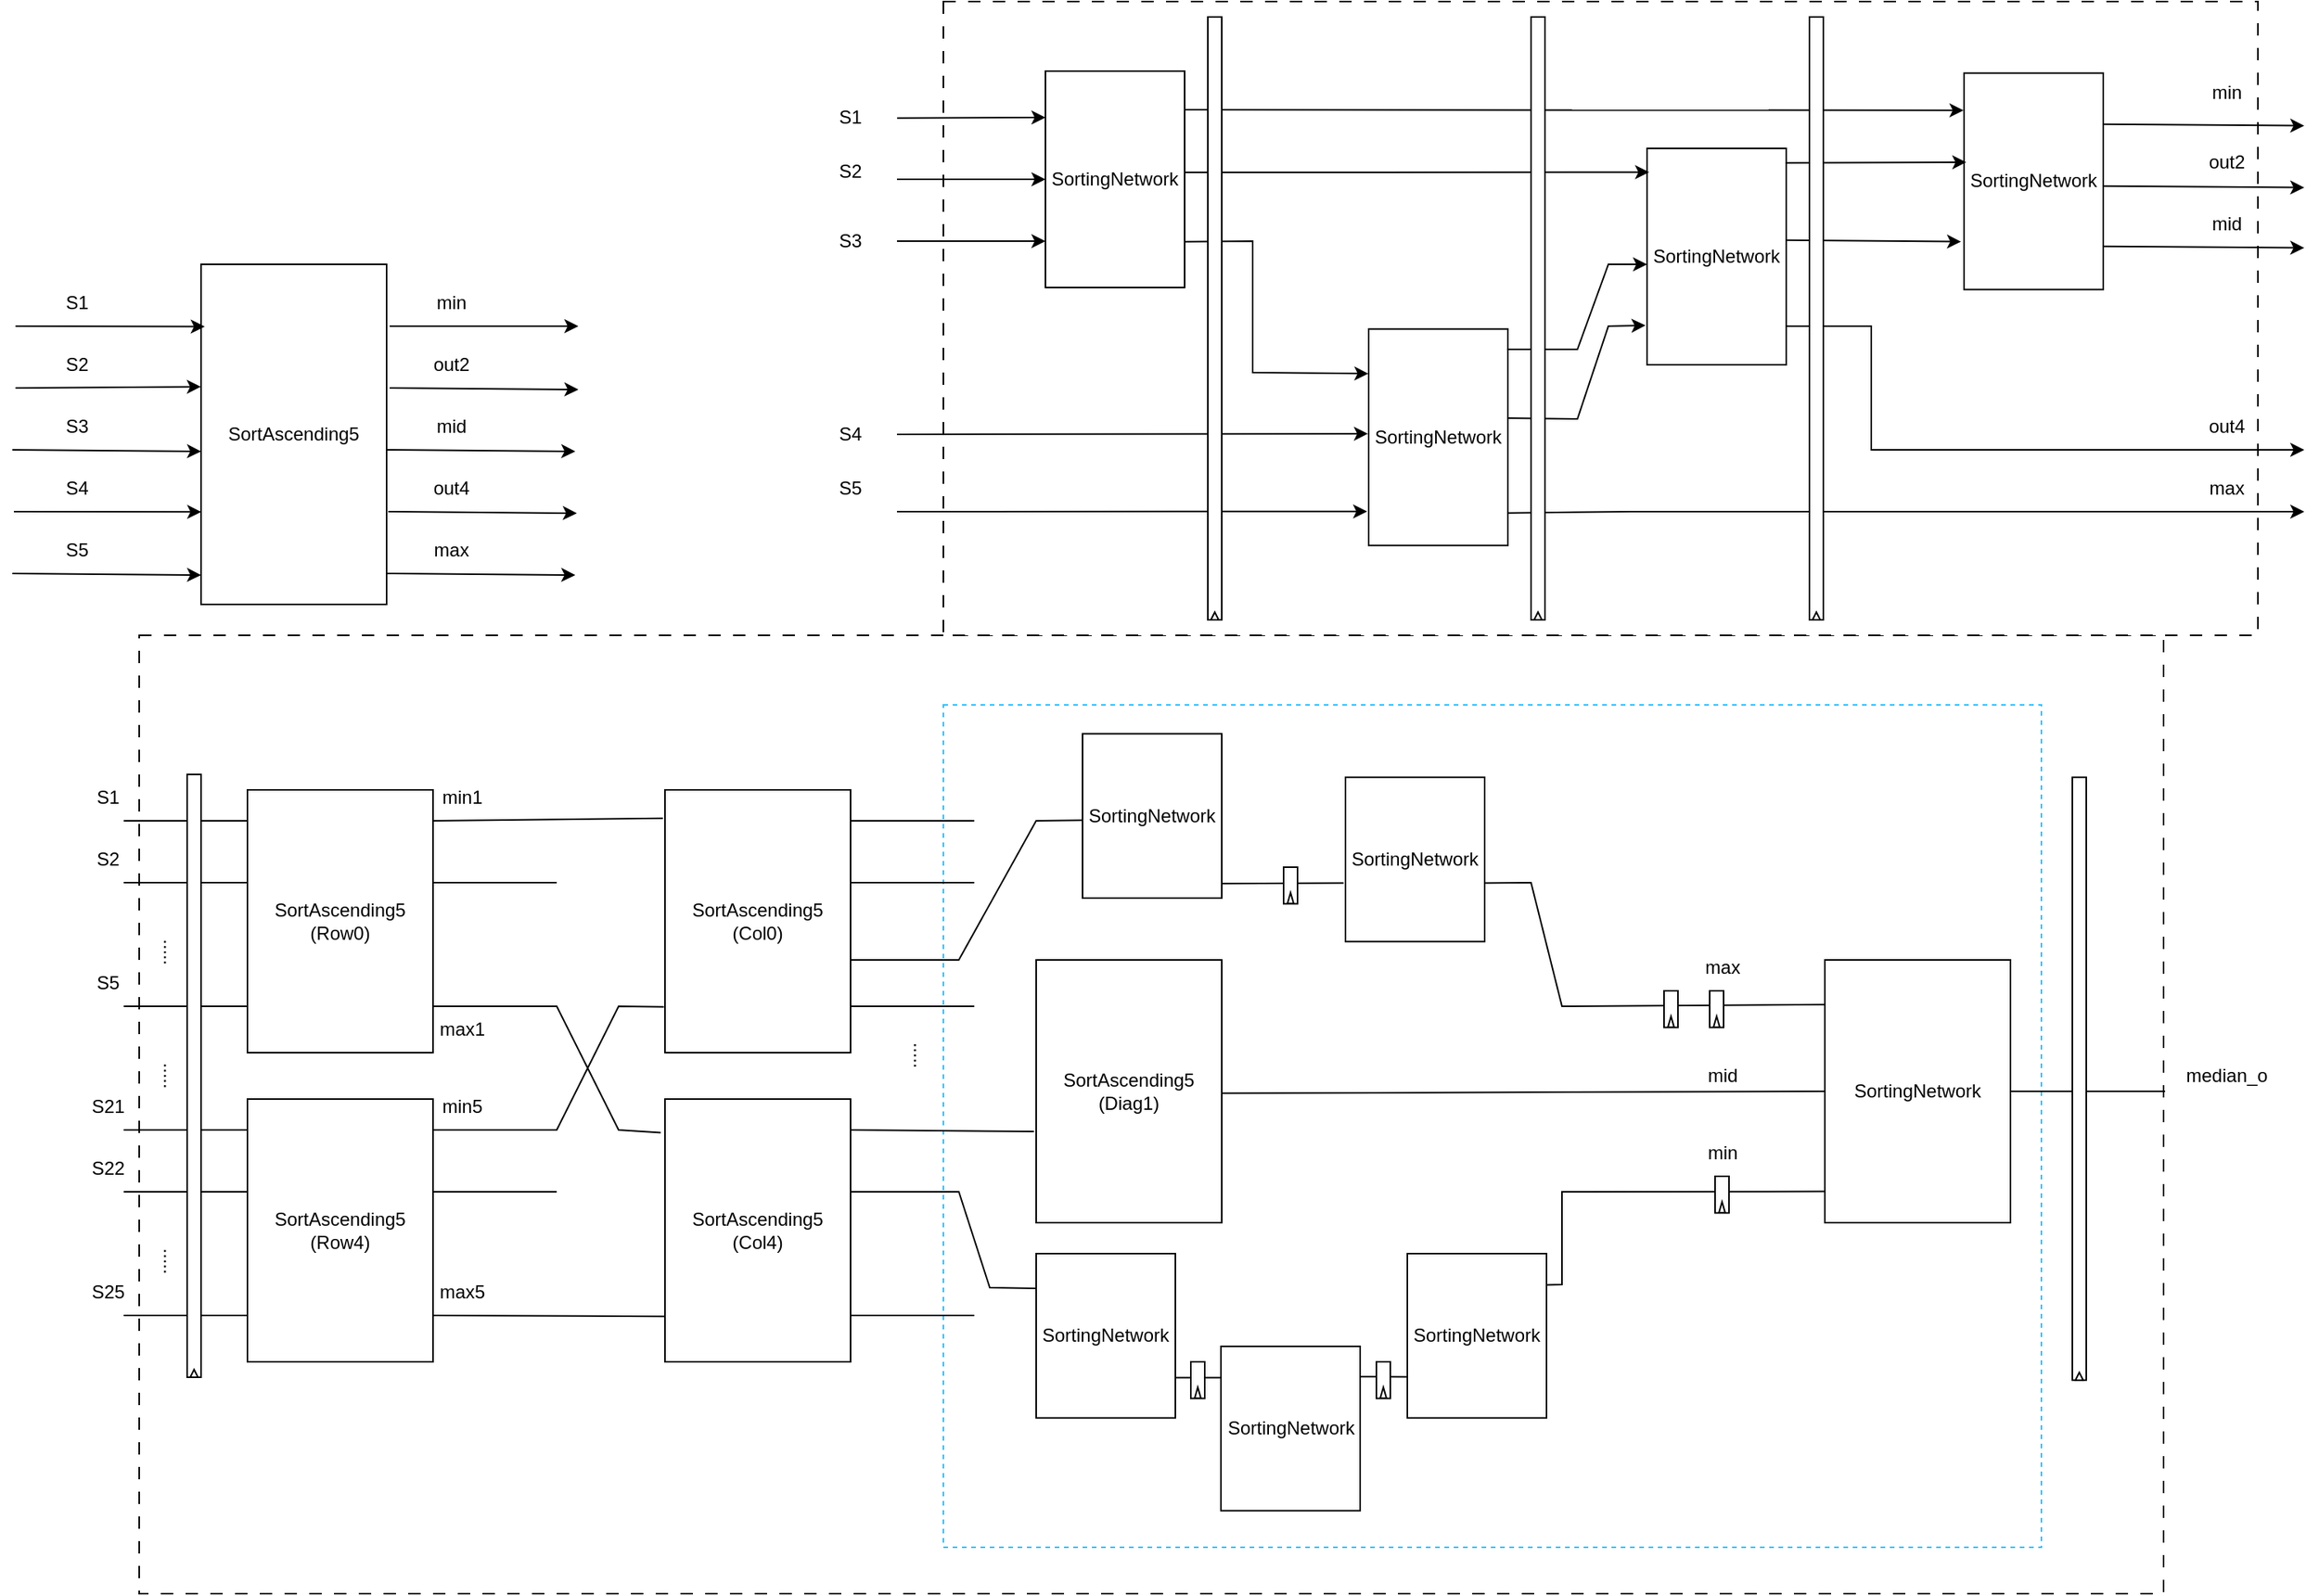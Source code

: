 <mxfile version="25.0.3">
  <diagram name="Page-1" id="HB7E5a8Te02KWCHFkE5X">
    <mxGraphModel dx="2155" dy="2128" grid="1" gridSize="10" guides="1" tooltips="1" connect="1" arrows="1" fold="1" page="1" pageScale="1" pageWidth="850" pageHeight="1100" math="0" shadow="0">
      <root>
        <mxCell id="0" />
        <mxCell id="1" parent="0" />
        <mxCell id="F14II7xJjJFJrzi5FcKY-130" value="" style="rounded=0;whiteSpace=wrap;html=1;dashed=1;dashPattern=8 8;" parent="1" vertex="1">
          <mxGeometry x="280" y="200" width="1309" height="620" as="geometry" />
        </mxCell>
        <mxCell id="jqqaf2TlsOP0auP5mLFc-58" value="" style="rounded=0;whiteSpace=wrap;html=1;dashed=1;strokeColor=#2EC0FF;" parent="1" vertex="1">
          <mxGeometry x="800" y="245" width="710" height="545" as="geometry" />
        </mxCell>
        <mxCell id="jqqaf2TlsOP0auP5mLFc-32" value="" style="rounded=0;whiteSpace=wrap;html=1;dashed=1;dashPattern=8 8;" parent="1" vertex="1">
          <mxGeometry x="800" y="-210" width="850" height="410" as="geometry" />
        </mxCell>
        <mxCell id="dSo5o6ENgOn3KIxEwk0V-3" value="" style="endArrow=none;html=1;rounded=0;exitX=1.001;exitY=0.191;exitDx=0;exitDy=0;exitPerimeter=0;entryX=0.001;entryY=0.881;entryDx=0;entryDy=0;entryPerimeter=0;" parent="1" source="3K-KdEBF6QyR_X1sGFoG-324" target="3K-KdEBF6QyR_X1sGFoG-241" edge="1">
          <mxGeometry width="50" height="50" relative="1" as="geometry">
            <mxPoint x="1210" y="620" as="sourcePoint" />
            <mxPoint x="1260" y="570" as="targetPoint" />
            <Array as="points">
              <mxPoint x="1200" y="620" />
              <mxPoint x="1200" y="560" />
            </Array>
          </mxGeometry>
        </mxCell>
        <mxCell id="dSo5o6ENgOn3KIxEwk0V-1" value="" style="endArrow=none;html=1;rounded=0;exitX=1.004;exitY=0.643;exitDx=0;exitDy=0;exitPerimeter=0;entryX=0.009;entryY=0.17;entryDx=0;entryDy=0;entryPerimeter=0;" parent="1" source="3K-KdEBF6QyR_X1sGFoG-310" target="3K-KdEBF6QyR_X1sGFoG-241" edge="1">
          <mxGeometry width="50" height="50" relative="1" as="geometry">
            <mxPoint x="1180" y="460" as="sourcePoint" />
            <mxPoint x="1230" y="410" as="targetPoint" />
            <Array as="points">
              <mxPoint x="1180" y="360" />
              <mxPoint x="1200" y="440" />
            </Array>
          </mxGeometry>
        </mxCell>
        <mxCell id="3K-KdEBF6QyR_X1sGFoG-4" value="" style="endArrow=none;html=1;rounded=0;" parent="1" edge="1">
          <mxGeometry width="50" height="50" relative="1" as="geometry">
            <mxPoint x="270" y="320" as="sourcePoint" />
            <mxPoint x="350" y="320" as="targetPoint" />
          </mxGeometry>
        </mxCell>
        <mxCell id="3K-KdEBF6QyR_X1sGFoG-10" value="" style="endArrow=none;html=1;rounded=0;" parent="1" edge="1">
          <mxGeometry width="50" height="50" relative="1" as="geometry">
            <mxPoint x="270" y="360" as="sourcePoint" />
            <mxPoint x="350" y="360" as="targetPoint" />
          </mxGeometry>
        </mxCell>
        <mxCell id="3K-KdEBF6QyR_X1sGFoG-18" value="" style="endArrow=none;html=1;rounded=0;" parent="1" edge="1">
          <mxGeometry width="50" height="50" relative="1" as="geometry">
            <mxPoint x="270" y="440" as="sourcePoint" />
            <mxPoint x="350" y="440" as="targetPoint" />
          </mxGeometry>
        </mxCell>
        <mxCell id="3K-KdEBF6QyR_X1sGFoG-22" value="S1" style="text;html=1;align=center;verticalAlign=middle;whiteSpace=wrap;rounded=0;" parent="1" vertex="1">
          <mxGeometry x="230" y="290" width="60" height="30" as="geometry" />
        </mxCell>
        <mxCell id="3K-KdEBF6QyR_X1sGFoG-23" value="S2" style="text;html=1;align=center;verticalAlign=middle;whiteSpace=wrap;rounded=0;" parent="1" vertex="1">
          <mxGeometry x="230" y="330" width="60" height="30" as="geometry" />
        </mxCell>
        <mxCell id="3K-KdEBF6QyR_X1sGFoG-24" value="....." style="text;html=1;align=center;verticalAlign=middle;whiteSpace=wrap;rounded=0;rotation=90;" parent="1" vertex="1">
          <mxGeometry x="270" y="390" width="60" height="30" as="geometry" />
        </mxCell>
        <mxCell id="3K-KdEBF6QyR_X1sGFoG-25" value="S5" style="text;html=1;align=center;verticalAlign=middle;whiteSpace=wrap;rounded=0;" parent="1" vertex="1">
          <mxGeometry x="230" y="410" width="60" height="30" as="geometry" />
        </mxCell>
        <mxCell id="3K-KdEBF6QyR_X1sGFoG-59" value="" style="endArrow=none;html=1;rounded=0;" parent="1" edge="1">
          <mxGeometry width="50" height="50" relative="1" as="geometry">
            <mxPoint x="270" y="520" as="sourcePoint" />
            <mxPoint x="350" y="520" as="targetPoint" />
          </mxGeometry>
        </mxCell>
        <mxCell id="3K-KdEBF6QyR_X1sGFoG-63" value="" style="endArrow=none;html=1;rounded=0;" parent="1" edge="1">
          <mxGeometry width="50" height="50" relative="1" as="geometry">
            <mxPoint x="270" y="560" as="sourcePoint" />
            <mxPoint x="350" y="560" as="targetPoint" />
          </mxGeometry>
        </mxCell>
        <mxCell id="3K-KdEBF6QyR_X1sGFoG-67" value="" style="endArrow=none;html=1;rounded=0;" parent="1" edge="1">
          <mxGeometry width="50" height="50" relative="1" as="geometry">
            <mxPoint x="270" y="640" as="sourcePoint" />
            <mxPoint x="350" y="640" as="targetPoint" />
          </mxGeometry>
        </mxCell>
        <mxCell id="3K-KdEBF6QyR_X1sGFoG-71" value="S21" style="text;html=1;align=center;verticalAlign=middle;whiteSpace=wrap;rounded=0;" parent="1" vertex="1">
          <mxGeometry x="230" y="490" width="60" height="30" as="geometry" />
        </mxCell>
        <mxCell id="3K-KdEBF6QyR_X1sGFoG-72" value="S22" style="text;html=1;align=center;verticalAlign=middle;whiteSpace=wrap;rounded=0;" parent="1" vertex="1">
          <mxGeometry x="230" y="530" width="60" height="30" as="geometry" />
        </mxCell>
        <mxCell id="3K-KdEBF6QyR_X1sGFoG-73" value="....." style="text;html=1;align=center;verticalAlign=middle;whiteSpace=wrap;rounded=0;rotation=90;" parent="1" vertex="1">
          <mxGeometry x="270" y="590" width="60" height="30" as="geometry" />
        </mxCell>
        <mxCell id="3K-KdEBF6QyR_X1sGFoG-74" value="S25" style="text;html=1;align=center;verticalAlign=middle;whiteSpace=wrap;rounded=0;" parent="1" vertex="1">
          <mxGeometry x="230" y="610" width="60" height="30" as="geometry" />
        </mxCell>
        <mxCell id="3K-KdEBF6QyR_X1sGFoG-75" value="....." style="text;html=1;align=center;verticalAlign=middle;whiteSpace=wrap;rounded=0;rotation=90;" parent="1" vertex="1">
          <mxGeometry x="270" y="470" width="60" height="30" as="geometry" />
        </mxCell>
        <mxCell id="3K-KdEBF6QyR_X1sGFoG-76" value="SortAscending5 (Row0)" style="rounded=0;whiteSpace=wrap;html=1;" parent="1" vertex="1">
          <mxGeometry x="350" y="300" width="120" height="170" as="geometry" />
        </mxCell>
        <mxCell id="3K-KdEBF6QyR_X1sGFoG-77" value="SortAscending5 (Row4)" style="rounded=0;whiteSpace=wrap;html=1;" parent="1" vertex="1">
          <mxGeometry x="350" y="500" width="120" height="170" as="geometry" />
        </mxCell>
        <mxCell id="3K-KdEBF6QyR_X1sGFoG-78" value="" style="endArrow=none;html=1;rounded=0;entryX=-0.011;entryY=0.108;entryDx=0;entryDy=0;entryPerimeter=0;" parent="1" target="3K-KdEBF6QyR_X1sGFoG-115" edge="1">
          <mxGeometry width="50" height="50" relative="1" as="geometry">
            <mxPoint x="470" y="320" as="sourcePoint" />
            <mxPoint x="550" y="320" as="targetPoint" />
          </mxGeometry>
        </mxCell>
        <mxCell id="3K-KdEBF6QyR_X1sGFoG-86" value="" style="endArrow=none;html=1;rounded=0;" parent="1" edge="1">
          <mxGeometry width="50" height="50" relative="1" as="geometry">
            <mxPoint x="470" y="360" as="sourcePoint" />
            <mxPoint x="550" y="360" as="targetPoint" />
          </mxGeometry>
        </mxCell>
        <mxCell id="3K-KdEBF6QyR_X1sGFoG-90" value="" style="endArrow=none;html=1;rounded=0;entryX=-0.023;entryY=0.128;entryDx=0;entryDy=0;entryPerimeter=0;" parent="1" target="3K-KdEBF6QyR_X1sGFoG-116" edge="1">
          <mxGeometry width="50" height="50" relative="1" as="geometry">
            <mxPoint x="470" y="440" as="sourcePoint" />
            <mxPoint x="550" y="440" as="targetPoint" />
            <Array as="points">
              <mxPoint x="550" y="440" />
              <mxPoint x="590" y="520" />
            </Array>
          </mxGeometry>
        </mxCell>
        <mxCell id="3K-KdEBF6QyR_X1sGFoG-94" value="" style="endArrow=none;html=1;rounded=0;entryX=-0.006;entryY=0.826;entryDx=0;entryDy=0;entryPerimeter=0;" parent="1" target="3K-KdEBF6QyR_X1sGFoG-115" edge="1">
          <mxGeometry width="50" height="50" relative="1" as="geometry">
            <mxPoint x="470" y="520" as="sourcePoint" />
            <mxPoint x="550" y="520" as="targetPoint" />
            <Array as="points">
              <mxPoint x="550" y="520" />
              <mxPoint x="590" y="440" />
            </Array>
          </mxGeometry>
        </mxCell>
        <mxCell id="3K-KdEBF6QyR_X1sGFoG-103" value="" style="endArrow=none;html=1;rounded=0;" parent="1" edge="1">
          <mxGeometry width="50" height="50" relative="1" as="geometry">
            <mxPoint x="470" y="560" as="sourcePoint" />
            <mxPoint x="550" y="560" as="targetPoint" />
          </mxGeometry>
        </mxCell>
        <mxCell id="3K-KdEBF6QyR_X1sGFoG-107" value="" style="endArrow=none;html=1;rounded=0;entryX=-0.004;entryY=0.827;entryDx=0;entryDy=0;entryPerimeter=0;" parent="1" target="3K-KdEBF6QyR_X1sGFoG-116" edge="1">
          <mxGeometry width="50" height="50" relative="1" as="geometry">
            <mxPoint x="470" y="640" as="sourcePoint" />
            <mxPoint x="550" y="640" as="targetPoint" />
          </mxGeometry>
        </mxCell>
        <mxCell id="3K-KdEBF6QyR_X1sGFoG-111" value="min1" style="text;html=1;align=center;verticalAlign=middle;whiteSpace=wrap;rounded=0;" parent="1" vertex="1">
          <mxGeometry x="459" y="290" width="60" height="30" as="geometry" />
        </mxCell>
        <mxCell id="3K-KdEBF6QyR_X1sGFoG-112" value="max1" style="text;html=1;align=center;verticalAlign=middle;whiteSpace=wrap;rounded=0;" parent="1" vertex="1">
          <mxGeometry x="459" y="440" width="60" height="30" as="geometry" />
        </mxCell>
        <mxCell id="3K-KdEBF6QyR_X1sGFoG-113" value="min5" style="text;html=1;align=center;verticalAlign=middle;whiteSpace=wrap;rounded=0;" parent="1" vertex="1">
          <mxGeometry x="459" y="490" width="60" height="30" as="geometry" />
        </mxCell>
        <mxCell id="3K-KdEBF6QyR_X1sGFoG-114" value="max5" style="text;html=1;align=center;verticalAlign=middle;whiteSpace=wrap;rounded=0;" parent="1" vertex="1">
          <mxGeometry x="459" y="610" width="60" height="30" as="geometry" />
        </mxCell>
        <mxCell id="3K-KdEBF6QyR_X1sGFoG-115" value="SortAscending5 (Col0)" style="rounded=0;whiteSpace=wrap;html=1;" parent="1" vertex="1">
          <mxGeometry x="620" y="300" width="120" height="170" as="geometry" />
        </mxCell>
        <mxCell id="3K-KdEBF6QyR_X1sGFoG-116" value="SortAscending5 (Col4)" style="rounded=0;whiteSpace=wrap;html=1;" parent="1" vertex="1">
          <mxGeometry x="620" y="500" width="120" height="170" as="geometry" />
        </mxCell>
        <mxCell id="3K-KdEBF6QyR_X1sGFoG-141" value="" style="endArrow=none;html=1;rounded=0;" parent="1" edge="1">
          <mxGeometry width="50" height="50" relative="1" as="geometry">
            <mxPoint x="740" y="320" as="sourcePoint" />
            <mxPoint x="820" y="320" as="targetPoint" />
          </mxGeometry>
        </mxCell>
        <mxCell id="3K-KdEBF6QyR_X1sGFoG-145" value="" style="endArrow=none;html=1;rounded=0;" parent="1" edge="1">
          <mxGeometry width="50" height="50" relative="1" as="geometry">
            <mxPoint x="740" y="360" as="sourcePoint" />
            <mxPoint x="820" y="360" as="targetPoint" />
          </mxGeometry>
        </mxCell>
        <mxCell id="3K-KdEBF6QyR_X1sGFoG-153" value="" style="endArrow=none;html=1;rounded=0;" parent="1" edge="1">
          <mxGeometry width="50" height="50" relative="1" as="geometry">
            <mxPoint x="740" y="440" as="sourcePoint" />
            <mxPoint x="820" y="440" as="targetPoint" />
          </mxGeometry>
        </mxCell>
        <mxCell id="3K-KdEBF6QyR_X1sGFoG-183" value="" style="endArrow=none;html=1;rounded=0;entryX=-0.012;entryY=0.653;entryDx=0;entryDy=0;entryPerimeter=0;" parent="1" target="3K-KdEBF6QyR_X1sGFoG-196" edge="1">
          <mxGeometry width="50" height="50" relative="1" as="geometry">
            <mxPoint x="740" y="520" as="sourcePoint" />
            <mxPoint x="820" y="520" as="targetPoint" />
          </mxGeometry>
        </mxCell>
        <mxCell id="3K-KdEBF6QyR_X1sGFoG-187" value="" style="endArrow=none;html=1;rounded=0;entryX=0;entryY=0.132;entryDx=0;entryDy=0;entryPerimeter=0;" parent="1" edge="1">
          <mxGeometry width="50" height="50" relative="1" as="geometry">
            <mxPoint x="740" y="560" as="sourcePoint" />
            <mxPoint x="860" y="622.44" as="targetPoint" />
            <Array as="points">
              <mxPoint x="810" y="560" />
              <mxPoint x="830" y="622" />
            </Array>
          </mxGeometry>
        </mxCell>
        <mxCell id="3K-KdEBF6QyR_X1sGFoG-191" value="" style="endArrow=none;html=1;rounded=0;" parent="1" edge="1">
          <mxGeometry width="50" height="50" relative="1" as="geometry">
            <mxPoint x="740" y="640" as="sourcePoint" />
            <mxPoint x="820" y="640" as="targetPoint" />
          </mxGeometry>
        </mxCell>
        <mxCell id="3K-KdEBF6QyR_X1sGFoG-196" value="SortAscending5 (Diag1)" style="rounded=0;whiteSpace=wrap;html=1;" parent="1" vertex="1">
          <mxGeometry x="860" y="410" width="120" height="170" as="geometry" />
        </mxCell>
        <mxCell id="3K-KdEBF6QyR_X1sGFoG-198" value="" style="endArrow=none;html=1;rounded=0;entryX=0.003;entryY=0.526;entryDx=0;entryDy=0;entryPerimeter=0;" parent="1" target="3K-KdEBF6QyR_X1sGFoG-308" edge="1">
          <mxGeometry width="50" height="50" relative="1" as="geometry">
            <mxPoint x="740" y="410" as="sourcePoint" />
            <mxPoint x="860" y="360" as="targetPoint" />
            <Array as="points">
              <mxPoint x="810" y="410" />
              <mxPoint x="860" y="320" />
            </Array>
          </mxGeometry>
        </mxCell>
        <mxCell id="3K-KdEBF6QyR_X1sGFoG-202" value="....." style="text;html=1;align=center;verticalAlign=middle;whiteSpace=wrap;rounded=0;rotation=90;" parent="1" vertex="1">
          <mxGeometry x="754.5" y="456.3" width="60" height="30" as="geometry" />
        </mxCell>
        <mxCell id="3K-KdEBF6QyR_X1sGFoG-224" value="" style="endArrow=none;html=1;rounded=0;entryX=0;entryY=0.5;entryDx=0;entryDy=0;" parent="1" target="3K-KdEBF6QyR_X1sGFoG-241" edge="1">
          <mxGeometry width="50" height="50" relative="1" as="geometry">
            <mxPoint x="980" y="496.3" as="sourcePoint" />
            <mxPoint x="1060" y="496.3" as="targetPoint" />
          </mxGeometry>
        </mxCell>
        <mxCell id="3K-KdEBF6QyR_X1sGFoG-239" value="mid" style="text;html=1;align=center;verticalAlign=middle;whiteSpace=wrap;rounded=0;" parent="1" vertex="1">
          <mxGeometry x="1273.5" y="470" width="60" height="30" as="geometry" />
        </mxCell>
        <mxCell id="3K-KdEBF6QyR_X1sGFoG-240" value="min" style="text;html=1;align=center;verticalAlign=middle;whiteSpace=wrap;rounded=0;" parent="1" vertex="1">
          <mxGeometry x="1273.5" y="520" width="60" height="30" as="geometry" />
        </mxCell>
        <mxCell id="3K-KdEBF6QyR_X1sGFoG-241" value="SortingNetwork" style="rounded=0;whiteSpace=wrap;html=1;" parent="1" vertex="1">
          <mxGeometry x="1370" y="410" width="120" height="170" as="geometry" />
        </mxCell>
        <mxCell id="3K-KdEBF6QyR_X1sGFoG-243" value="" style="endArrow=none;html=1;rounded=0;exitX=1;exitY=0.5;exitDx=0;exitDy=0;" parent="1" source="3K-KdEBF6QyR_X1sGFoG-241" edge="1">
          <mxGeometry width="50" height="50" relative="1" as="geometry">
            <mxPoint x="1360" y="500" as="sourcePoint" />
            <mxPoint x="1590" y="495" as="targetPoint" />
          </mxGeometry>
        </mxCell>
        <mxCell id="3K-KdEBF6QyR_X1sGFoG-244" value="median_o" style="text;html=1;align=center;verticalAlign=middle;whiteSpace=wrap;rounded=0;" parent="1" vertex="1">
          <mxGeometry x="1600" y="470" width="60" height="30" as="geometry" />
        </mxCell>
        <mxCell id="3K-KdEBF6QyR_X1sGFoG-246" value="SortAscending5" style="rounded=0;whiteSpace=wrap;html=1;" parent="1" vertex="1">
          <mxGeometry x="320" y="-40" width="120" height="220" as="geometry" />
        </mxCell>
        <mxCell id="3K-KdEBF6QyR_X1sGFoG-247" value="" style="endArrow=classic;html=1;rounded=0;entryX=0.02;entryY=0.183;entryDx=0;entryDy=0;entryPerimeter=0;" parent="1" target="3K-KdEBF6QyR_X1sGFoG-246" edge="1">
          <mxGeometry width="50" height="50" relative="1" as="geometry">
            <mxPoint x="200" as="sourcePoint" />
            <mxPoint x="250" y="-50" as="targetPoint" />
          </mxGeometry>
        </mxCell>
        <mxCell id="3K-KdEBF6QyR_X1sGFoG-248" value="S1" style="text;html=1;align=center;verticalAlign=middle;whiteSpace=wrap;rounded=0;" parent="1" vertex="1">
          <mxGeometry x="210" y="-30" width="60" height="30" as="geometry" />
        </mxCell>
        <mxCell id="3K-KdEBF6QyR_X1sGFoG-249" value="" style="endArrow=classic;html=1;rounded=0;entryX=-0.001;entryY=0.36;entryDx=0;entryDy=0;entryPerimeter=0;" parent="1" target="3K-KdEBF6QyR_X1sGFoG-246" edge="1">
          <mxGeometry width="50" height="50" relative="1" as="geometry">
            <mxPoint x="200" y="40" as="sourcePoint" />
            <mxPoint x="322" y="41" as="targetPoint" />
          </mxGeometry>
        </mxCell>
        <mxCell id="3K-KdEBF6QyR_X1sGFoG-250" value="S2" style="text;html=1;align=center;verticalAlign=middle;whiteSpace=wrap;rounded=0;" parent="1" vertex="1">
          <mxGeometry x="210" y="10" width="60" height="30" as="geometry" />
        </mxCell>
        <mxCell id="3K-KdEBF6QyR_X1sGFoG-251" value="" style="endArrow=classic;html=1;rounded=0;entryX=0.02;entryY=0.183;entryDx=0;entryDy=0;entryPerimeter=0;" parent="1" edge="1">
          <mxGeometry width="50" height="50" relative="1" as="geometry">
            <mxPoint x="198" y="80" as="sourcePoint" />
            <mxPoint x="320" y="81" as="targetPoint" />
          </mxGeometry>
        </mxCell>
        <mxCell id="3K-KdEBF6QyR_X1sGFoG-252" value="S3" style="text;html=1;align=center;verticalAlign=middle;whiteSpace=wrap;rounded=0;" parent="1" vertex="1">
          <mxGeometry x="210" y="50" width="60" height="30" as="geometry" />
        </mxCell>
        <mxCell id="3K-KdEBF6QyR_X1sGFoG-253" value="" style="endArrow=classic;html=1;rounded=0;entryX=0.001;entryY=0.728;entryDx=0;entryDy=0;entryPerimeter=0;" parent="1" target="3K-KdEBF6QyR_X1sGFoG-246" edge="1">
          <mxGeometry width="50" height="50" relative="1" as="geometry">
            <mxPoint x="199" y="120" as="sourcePoint" />
            <mxPoint x="321" y="121" as="targetPoint" />
          </mxGeometry>
        </mxCell>
        <mxCell id="3K-KdEBF6QyR_X1sGFoG-254" value="" style="endArrow=classic;html=1;rounded=0;entryX=0.02;entryY=0.183;entryDx=0;entryDy=0;entryPerimeter=0;" parent="1" edge="1">
          <mxGeometry width="50" height="50" relative="1" as="geometry">
            <mxPoint x="198" y="160" as="sourcePoint" />
            <mxPoint x="320" y="161" as="targetPoint" />
          </mxGeometry>
        </mxCell>
        <mxCell id="3K-KdEBF6QyR_X1sGFoG-256" value="S4" style="text;html=1;align=center;verticalAlign=middle;whiteSpace=wrap;rounded=0;" parent="1" vertex="1">
          <mxGeometry x="210" y="90" width="60" height="30" as="geometry" />
        </mxCell>
        <mxCell id="3K-KdEBF6QyR_X1sGFoG-257" value="S5" style="text;html=1;align=center;verticalAlign=middle;whiteSpace=wrap;rounded=0;" parent="1" vertex="1">
          <mxGeometry x="210" y="130" width="60" height="30" as="geometry" />
        </mxCell>
        <mxCell id="3K-KdEBF6QyR_X1sGFoG-258" value="" style="endArrow=classic;html=1;rounded=0;entryX=0.02;entryY=0.183;entryDx=0;entryDy=0;entryPerimeter=0;" parent="1" edge="1">
          <mxGeometry width="50" height="50" relative="1" as="geometry">
            <mxPoint x="442" as="sourcePoint" />
            <mxPoint x="564" as="targetPoint" />
          </mxGeometry>
        </mxCell>
        <mxCell id="3K-KdEBF6QyR_X1sGFoG-259" value="min" style="text;html=1;align=center;verticalAlign=middle;whiteSpace=wrap;rounded=0;" parent="1" vertex="1">
          <mxGeometry x="452" y="-30" width="60" height="30" as="geometry" />
        </mxCell>
        <mxCell id="3K-KdEBF6QyR_X1sGFoG-260" value="" style="endArrow=classic;html=1;rounded=0;entryX=0.02;entryY=0.183;entryDx=0;entryDy=0;entryPerimeter=0;" parent="1" edge="1">
          <mxGeometry width="50" height="50" relative="1" as="geometry">
            <mxPoint x="442" y="40" as="sourcePoint" />
            <mxPoint x="564" y="41" as="targetPoint" />
          </mxGeometry>
        </mxCell>
        <mxCell id="3K-KdEBF6QyR_X1sGFoG-261" value="out2" style="text;html=1;align=center;verticalAlign=middle;whiteSpace=wrap;rounded=0;" parent="1" vertex="1">
          <mxGeometry x="452" y="10" width="60" height="30" as="geometry" />
        </mxCell>
        <mxCell id="3K-KdEBF6QyR_X1sGFoG-262" value="" style="endArrow=classic;html=1;rounded=0;entryX=0.02;entryY=0.183;entryDx=0;entryDy=0;entryPerimeter=0;" parent="1" edge="1">
          <mxGeometry width="50" height="50" relative="1" as="geometry">
            <mxPoint x="440" y="80" as="sourcePoint" />
            <mxPoint x="562" y="81" as="targetPoint" />
          </mxGeometry>
        </mxCell>
        <mxCell id="3K-KdEBF6QyR_X1sGFoG-263" value="mid" style="text;html=1;align=center;verticalAlign=middle;whiteSpace=wrap;rounded=0;" parent="1" vertex="1">
          <mxGeometry x="452" y="50" width="60" height="30" as="geometry" />
        </mxCell>
        <mxCell id="3K-KdEBF6QyR_X1sGFoG-264" value="" style="endArrow=classic;html=1;rounded=0;entryX=0.02;entryY=0.183;entryDx=0;entryDy=0;entryPerimeter=0;" parent="1" edge="1">
          <mxGeometry width="50" height="50" relative="1" as="geometry">
            <mxPoint x="441" y="120" as="sourcePoint" />
            <mxPoint x="563" y="121" as="targetPoint" />
          </mxGeometry>
        </mxCell>
        <mxCell id="3K-KdEBF6QyR_X1sGFoG-265" value="" style="endArrow=classic;html=1;rounded=0;entryX=0.02;entryY=0.183;entryDx=0;entryDy=0;entryPerimeter=0;" parent="1" edge="1">
          <mxGeometry width="50" height="50" relative="1" as="geometry">
            <mxPoint x="440" y="160" as="sourcePoint" />
            <mxPoint x="562" y="161" as="targetPoint" />
          </mxGeometry>
        </mxCell>
        <mxCell id="3K-KdEBF6QyR_X1sGFoG-266" value="out4" style="text;html=1;align=center;verticalAlign=middle;whiteSpace=wrap;rounded=0;" parent="1" vertex="1">
          <mxGeometry x="452" y="90" width="60" height="30" as="geometry" />
        </mxCell>
        <mxCell id="3K-KdEBF6QyR_X1sGFoG-267" value="max" style="text;html=1;align=center;verticalAlign=middle;whiteSpace=wrap;rounded=0;" parent="1" vertex="1">
          <mxGeometry x="452" y="130" width="60" height="30" as="geometry" />
        </mxCell>
        <mxCell id="3K-KdEBF6QyR_X1sGFoG-268" value="SortingNetwork" style="rounded=0;whiteSpace=wrap;html=1;" parent="1" vertex="1">
          <mxGeometry x="866" y="-165" width="90" height="140" as="geometry" />
        </mxCell>
        <mxCell id="3K-KdEBF6QyR_X1sGFoG-269" value="" style="endArrow=classic;html=1;rounded=0;entryX=0.01;entryY=0.212;entryDx=0;entryDy=0;entryPerimeter=0;" parent="1" edge="1">
          <mxGeometry width="50" height="50" relative="1" as="geometry">
            <mxPoint x="770.1" y="-134.68" as="sourcePoint" />
            <mxPoint x="866.0" y="-135.0" as="targetPoint" />
          </mxGeometry>
        </mxCell>
        <mxCell id="3K-KdEBF6QyR_X1sGFoG-270" value="S1" style="text;html=1;align=center;verticalAlign=middle;whiteSpace=wrap;rounded=0;" parent="1" vertex="1">
          <mxGeometry x="710" y="-150" width="60" height="30" as="geometry" />
        </mxCell>
        <mxCell id="3K-KdEBF6QyR_X1sGFoG-271" value="" style="endArrow=classic;html=1;rounded=0;entryX=0.01;entryY=0.212;entryDx=0;entryDy=0;entryPerimeter=0;" parent="1" edge="1">
          <mxGeometry width="50" height="50" relative="1" as="geometry">
            <mxPoint x="770" y="-95" as="sourcePoint" />
            <mxPoint x="866" y="-95" as="targetPoint" />
          </mxGeometry>
        </mxCell>
        <mxCell id="3K-KdEBF6QyR_X1sGFoG-273" value="S2" style="text;html=1;align=center;verticalAlign=middle;whiteSpace=wrap;rounded=0;" parent="1" vertex="1">
          <mxGeometry x="710" y="-115" width="60" height="30" as="geometry" />
        </mxCell>
        <mxCell id="3K-KdEBF6QyR_X1sGFoG-274" value="" style="endArrow=classic;html=1;rounded=0;entryX=0.01;entryY=0.212;entryDx=0;entryDy=0;entryPerimeter=0;" parent="1" edge="1">
          <mxGeometry width="50" height="50" relative="1" as="geometry">
            <mxPoint x="770" y="-55" as="sourcePoint" />
            <mxPoint x="866" y="-55" as="targetPoint" />
          </mxGeometry>
        </mxCell>
        <mxCell id="3K-KdEBF6QyR_X1sGFoG-275" value="S3" style="text;html=1;align=center;verticalAlign=middle;whiteSpace=wrap;rounded=0;" parent="1" vertex="1">
          <mxGeometry x="710" y="-70" width="60" height="30" as="geometry" />
        </mxCell>
        <mxCell id="3K-KdEBF6QyR_X1sGFoG-276" value="SortingNetwork" style="rounded=0;whiteSpace=wrap;html=1;" parent="1" vertex="1">
          <mxGeometry x="1075" y="1.85" width="90" height="140" as="geometry" />
        </mxCell>
        <mxCell id="3K-KdEBF6QyR_X1sGFoG-277" value="" style="endArrow=classic;html=1;rounded=0;entryX=-0.005;entryY=0.484;entryDx=0;entryDy=0;entryPerimeter=0;exitX=1;exitY=0.5;exitDx=0;exitDy=0;" parent="1" source="3K-KdEBF6QyR_X1sGFoG-278" target="3K-KdEBF6QyR_X1sGFoG-276" edge="1">
          <mxGeometry width="50" height="50" relative="1" as="geometry">
            <mxPoint x="770" y="75" as="sourcePoint" />
            <mxPoint x="866" y="75" as="targetPoint" />
          </mxGeometry>
        </mxCell>
        <mxCell id="3K-KdEBF6QyR_X1sGFoG-278" value="S4" style="text;html=1;align=center;verticalAlign=middle;whiteSpace=wrap;rounded=0;" parent="1" vertex="1">
          <mxGeometry x="710" y="55" width="60" height="30" as="geometry" />
        </mxCell>
        <mxCell id="3K-KdEBF6QyR_X1sGFoG-279" value="" style="endArrow=classic;html=1;rounded=0;entryX=-0.011;entryY=0.843;entryDx=0;entryDy=0;entryPerimeter=0;exitX=1;exitY=1;exitDx=0;exitDy=0;" parent="1" source="3K-KdEBF6QyR_X1sGFoG-280" target="3K-KdEBF6QyR_X1sGFoG-276" edge="1">
          <mxGeometry width="50" height="50" relative="1" as="geometry">
            <mxPoint x="770" y="115" as="sourcePoint" />
            <mxPoint x="866" y="115" as="targetPoint" />
          </mxGeometry>
        </mxCell>
        <mxCell id="3K-KdEBF6QyR_X1sGFoG-280" value="S5" style="text;html=1;align=center;verticalAlign=middle;whiteSpace=wrap;rounded=0;" parent="1" vertex="1">
          <mxGeometry x="710" y="90" width="60" height="30" as="geometry" />
        </mxCell>
        <mxCell id="3K-KdEBF6QyR_X1sGFoG-281" value="" style="endArrow=classic;html=1;rounded=0;exitX=1.004;exitY=0.788;exitDx=0;exitDy=0;exitPerimeter=0;entryX=-0.002;entryY=0.206;entryDx=0;entryDy=0;entryPerimeter=0;" parent="1" source="3K-KdEBF6QyR_X1sGFoG-268" target="3K-KdEBF6QyR_X1sGFoG-276" edge="1">
          <mxGeometry width="50" height="50" relative="1" as="geometry">
            <mxPoint x="1011" y="-35" as="sourcePoint" />
            <mxPoint x="1061" y="-85" as="targetPoint" />
            <Array as="points">
              <mxPoint x="1000" y="-55" />
              <mxPoint x="1000" y="-15" />
              <mxPoint x="1000" y="-20" />
              <mxPoint x="1000" y="30" />
            </Array>
          </mxGeometry>
        </mxCell>
        <mxCell id="3K-KdEBF6QyR_X1sGFoG-283" value="max" style="text;html=1;align=center;verticalAlign=middle;whiteSpace=wrap;rounded=0;" parent="1" vertex="1">
          <mxGeometry x="1600" y="90" width="60" height="30" as="geometry" />
        </mxCell>
        <mxCell id="3K-KdEBF6QyR_X1sGFoG-288" value="SortingNetwork" style="rounded=0;whiteSpace=wrap;html=1;" parent="1" vertex="1">
          <mxGeometry x="1255" y="-115" width="90" height="140" as="geometry" />
        </mxCell>
        <mxCell id="3K-KdEBF6QyR_X1sGFoG-292" value="out4" style="text;html=1;align=center;verticalAlign=middle;whiteSpace=wrap;rounded=0;" parent="1" vertex="1">
          <mxGeometry x="1600" y="50" width="60" height="30" as="geometry" />
        </mxCell>
        <mxCell id="3K-KdEBF6QyR_X1sGFoG-297" value="SortingNetwork" style="rounded=0;whiteSpace=wrap;html=1;" parent="1" vertex="1">
          <mxGeometry x="1460" y="-163.7" width="90" height="140" as="geometry" />
        </mxCell>
        <mxCell id="3K-KdEBF6QyR_X1sGFoG-299" value="" style="endArrow=classic;html=1;rounded=0;" parent="1" edge="1">
          <mxGeometry width="50" height="50" relative="1" as="geometry">
            <mxPoint x="1550" y="-51.65" as="sourcePoint" />
            <mxPoint x="1680" y="-50.65" as="targetPoint" />
          </mxGeometry>
        </mxCell>
        <mxCell id="3K-KdEBF6QyR_X1sGFoG-300" value="" style="endArrow=classic;html=1;rounded=0;" parent="1" edge="1">
          <mxGeometry width="50" height="50" relative="1" as="geometry">
            <mxPoint x="1550" y="-90.65" as="sourcePoint" />
            <mxPoint x="1680" y="-89.65" as="targetPoint" />
          </mxGeometry>
        </mxCell>
        <mxCell id="3K-KdEBF6QyR_X1sGFoG-301" value="" style="endArrow=classic;html=1;rounded=0;" parent="1" edge="1">
          <mxGeometry width="50" height="50" relative="1" as="geometry">
            <mxPoint x="1550" y="-130.65" as="sourcePoint" />
            <mxPoint x="1680" y="-129.65" as="targetPoint" />
          </mxGeometry>
        </mxCell>
        <mxCell id="3K-KdEBF6QyR_X1sGFoG-302" value="min" style="text;html=1;align=center;verticalAlign=middle;whiteSpace=wrap;rounded=0;" parent="1" vertex="1">
          <mxGeometry x="1600" y="-165.65" width="60" height="30" as="geometry" />
        </mxCell>
        <mxCell id="3K-KdEBF6QyR_X1sGFoG-303" value="out2" style="text;html=1;align=center;verticalAlign=middle;whiteSpace=wrap;rounded=0;" parent="1" vertex="1">
          <mxGeometry x="1600" y="-120.65" width="60" height="30" as="geometry" />
        </mxCell>
        <mxCell id="3K-KdEBF6QyR_X1sGFoG-304" value="mid" style="text;html=1;align=center;verticalAlign=middle;whiteSpace=wrap;rounded=0;" parent="1" vertex="1">
          <mxGeometry x="1600" y="-80.65" width="60" height="30" as="geometry" />
        </mxCell>
        <mxCell id="3K-KdEBF6QyR_X1sGFoG-308" value="SortingNetwork" style="rounded=0;whiteSpace=wrap;html=1;" parent="1" vertex="1">
          <mxGeometry x="890" y="263.7" width="90" height="106.3" as="geometry" />
        </mxCell>
        <mxCell id="3K-KdEBF6QyR_X1sGFoG-310" value="SortingNetwork" style="rounded=0;whiteSpace=wrap;html=1;" parent="1" vertex="1">
          <mxGeometry x="1060" y="291.85" width="90" height="106.3" as="geometry" />
        </mxCell>
        <mxCell id="3K-KdEBF6QyR_X1sGFoG-311" value="" style="endArrow=none;html=1;rounded=0;exitX=0.995;exitY=0.912;exitDx=0;exitDy=0;exitPerimeter=0;entryX=-0.013;entryY=0.644;entryDx=0;entryDy=0;entryPerimeter=0;" parent="1" source="3K-KdEBF6QyR_X1sGFoG-308" target="3K-KdEBF6QyR_X1sGFoG-310" edge="1">
          <mxGeometry width="50" height="50" relative="1" as="geometry">
            <mxPoint x="1010" y="400" as="sourcePoint" />
            <mxPoint x="1060" y="350" as="targetPoint" />
          </mxGeometry>
        </mxCell>
        <mxCell id="3K-KdEBF6QyR_X1sGFoG-314" value="" style="group" parent="1" vertex="1" connectable="0">
          <mxGeometry x="1295.5" y="430" width="9" height="23.695" as="geometry" />
        </mxCell>
        <mxCell id="3K-KdEBF6QyR_X1sGFoG-315" value="" style="rounded=0;whiteSpace=wrap;html=1;" parent="3K-KdEBF6QyR_X1sGFoG-314" vertex="1">
          <mxGeometry width="9" height="23.695" as="geometry" />
        </mxCell>
        <mxCell id="3K-KdEBF6QyR_X1sGFoG-316" value="" style="triangle;whiteSpace=wrap;html=1;rotation=270;" parent="3K-KdEBF6QyR_X1sGFoG-314" vertex="1">
          <mxGeometry x="1" y="18" width="7" height="4" as="geometry" />
        </mxCell>
        <mxCell id="3K-KdEBF6QyR_X1sGFoG-317" value="max" style="text;html=1;align=center;verticalAlign=middle;whiteSpace=wrap;rounded=0;" parent="1" vertex="1">
          <mxGeometry x="1273.5" y="400" width="60" height="30" as="geometry" />
        </mxCell>
        <mxCell id="3K-KdEBF6QyR_X1sGFoG-321" value="" style="endArrow=none;html=1;rounded=0;entryX=0;entryY=0.19;entryDx=0;entryDy=0;entryPerimeter=0;exitX=1;exitY=0.755;exitDx=0;exitDy=0;exitPerimeter=0;" parent="1" source="3K-KdEBF6QyR_X1sGFoG-322" target="3K-KdEBF6QyR_X1sGFoG-323" edge="1">
          <mxGeometry width="50" height="50" relative="1" as="geometry">
            <mxPoint x="956" y="640" as="sourcePoint" />
            <mxPoint x="1006" y="590" as="targetPoint" />
          </mxGeometry>
        </mxCell>
        <mxCell id="3K-KdEBF6QyR_X1sGFoG-322" value="SortingNetwork" style="rounded=0;whiteSpace=wrap;html=1;" parent="1" vertex="1">
          <mxGeometry x="860" y="600" width="90" height="106.3" as="geometry" />
        </mxCell>
        <mxCell id="3K-KdEBF6QyR_X1sGFoG-323" value="SortingNetwork" style="rounded=0;whiteSpace=wrap;html=1;" parent="1" vertex="1">
          <mxGeometry x="979.5" y="660" width="90" height="106.3" as="geometry" />
        </mxCell>
        <mxCell id="3K-KdEBF6QyR_X1sGFoG-324" value="SortingNetwork" style="rounded=0;whiteSpace=wrap;html=1;" parent="1" vertex="1">
          <mxGeometry x="1100" y="600" width="90" height="106.3" as="geometry" />
        </mxCell>
        <mxCell id="3K-KdEBF6QyR_X1sGFoG-325" value="" style="endArrow=none;html=1;rounded=0;exitX=0.999;exitY=0.185;exitDx=0;exitDy=0;exitPerimeter=0;entryX=0;entryY=0.75;entryDx=0;entryDy=0;" parent="1" source="3K-KdEBF6QyR_X1sGFoG-323" target="3K-KdEBF6QyR_X1sGFoG-324" edge="1">
          <mxGeometry width="50" height="50" relative="1" as="geometry">
            <mxPoint x="1050" y="680" as="sourcePoint" />
            <mxPoint x="1100" y="689" as="targetPoint" />
          </mxGeometry>
        </mxCell>
        <mxCell id="3K-KdEBF6QyR_X1sGFoG-330" value="" style="group" parent="1" vertex="1" connectable="0">
          <mxGeometry x="1299" y="550" width="9" height="23.695" as="geometry" />
        </mxCell>
        <mxCell id="3K-KdEBF6QyR_X1sGFoG-331" value="" style="rounded=0;whiteSpace=wrap;html=1;" parent="3K-KdEBF6QyR_X1sGFoG-330" vertex="1">
          <mxGeometry width="9" height="23.695" as="geometry" />
        </mxCell>
        <mxCell id="3K-KdEBF6QyR_X1sGFoG-332" value="" style="triangle;whiteSpace=wrap;html=1;rotation=270;" parent="3K-KdEBF6QyR_X1sGFoG-330" vertex="1">
          <mxGeometry x="1" y="18" width="7" height="4" as="geometry" />
        </mxCell>
        <mxCell id="F14II7xJjJFJrzi5FcKY-79" value="" style="endArrow=classic;html=1;rounded=0;exitX=0.999;exitY=0.468;exitDx=0;exitDy=0;entryX=0.015;entryY=0.11;entryDx=0;entryDy=0;entryPerimeter=0;exitPerimeter=0;" parent="1" source="3K-KdEBF6QyR_X1sGFoG-268" target="3K-KdEBF6QyR_X1sGFoG-288" edge="1">
          <mxGeometry width="50" height="50" relative="1" as="geometry">
            <mxPoint x="1070" y="-66.85" as="sourcePoint" />
            <mxPoint x="1120" y="-116.85" as="targetPoint" />
          </mxGeometry>
        </mxCell>
        <mxCell id="F14II7xJjJFJrzi5FcKY-91" value="" style="endArrow=classic;html=1;rounded=0;entryX=-0.004;entryY=0.172;entryDx=0;entryDy=0;entryPerimeter=0;exitX=0.999;exitY=0.179;exitDx=0;exitDy=0;exitPerimeter=0;" parent="1" source="3K-KdEBF6QyR_X1sGFoG-268" target="3K-KdEBF6QyR_X1sGFoG-297" edge="1">
          <mxGeometry width="50" height="50" relative="1" as="geometry">
            <mxPoint x="960" y="-140" as="sourcePoint" />
            <mxPoint x="1135" y="-170" as="targetPoint" />
          </mxGeometry>
        </mxCell>
        <mxCell id="F14II7xJjJFJrzi5FcKY-93" value="" style="endArrow=classic;html=1;rounded=0;exitX=0.994;exitY=0.094;exitDx=0;exitDy=0;exitPerimeter=0;entryX=0;entryY=0.5;entryDx=0;entryDy=0;" parent="1" source="3K-KdEBF6QyR_X1sGFoG-276" edge="1">
          <mxGeometry width="50" height="50" relative="1" as="geometry">
            <mxPoint x="1164" y="15" as="sourcePoint" />
            <mxPoint x="1255" y="-40" as="targetPoint" />
            <Array as="points">
              <mxPoint x="1210" y="15" />
              <mxPoint x="1230" y="-40" />
            </Array>
          </mxGeometry>
        </mxCell>
        <mxCell id="F14II7xJjJFJrzi5FcKY-94" value="" style="endArrow=classic;html=1;rounded=0;exitX=1.002;exitY=0.412;exitDx=0;exitDy=0;exitPerimeter=0;entryX=-0.011;entryY=0.818;entryDx=0;entryDy=0;entryPerimeter=0;" parent="1" source="3K-KdEBF6QyR_X1sGFoG-276" target="3K-KdEBF6QyR_X1sGFoG-288" edge="1">
          <mxGeometry width="50" height="50" relative="1" as="geometry">
            <mxPoint x="1180" y="90" as="sourcePoint" />
            <mxPoint x="1230" y="40" as="targetPoint" />
            <Array as="points">
              <mxPoint x="1210" y="60" />
              <mxPoint x="1230" />
            </Array>
          </mxGeometry>
        </mxCell>
        <mxCell id="F14II7xJjJFJrzi5FcKY-95" value="" style="endArrow=classic;html=1;rounded=0;exitX=0.998;exitY=0.85;exitDx=0;exitDy=0;exitPerimeter=0;" parent="1" source="3K-KdEBF6QyR_X1sGFoG-276" edge="1">
          <mxGeometry width="50" height="50" relative="1" as="geometry">
            <mxPoint x="1219" y="146.85" as="sourcePoint" />
            <mxPoint x="1680" y="120" as="targetPoint" />
            <Array as="points">
              <mxPoint x="1245" y="120" />
            </Array>
          </mxGeometry>
        </mxCell>
        <mxCell id="F14II7xJjJFJrzi5FcKY-102" value="" style="endArrow=classic;html=1;rounded=0;exitX=1;exitY=0.821;exitDx=0;exitDy=0;exitPerimeter=0;" parent="1" source="3K-KdEBF6QyR_X1sGFoG-288" edge="1">
          <mxGeometry width="50" height="50" relative="1" as="geometry">
            <mxPoint x="1350" as="sourcePoint" />
            <mxPoint x="1680" y="80" as="targetPoint" />
            <Array as="points">
              <mxPoint x="1400" />
              <mxPoint x="1400" y="80" />
            </Array>
          </mxGeometry>
        </mxCell>
        <mxCell id="F14II7xJjJFJrzi5FcKY-106" value="" style="endArrow=classic;html=1;rounded=0;exitX=0.994;exitY=0.067;exitDx=0;exitDy=0;exitPerimeter=0;entryX=0.016;entryY=0.412;entryDx=0;entryDy=0;entryPerimeter=0;" parent="1" source="3K-KdEBF6QyR_X1sGFoG-288" target="3K-KdEBF6QyR_X1sGFoG-297" edge="1">
          <mxGeometry width="50" height="50" relative="1" as="geometry">
            <mxPoint x="1390" y="-66.85" as="sourcePoint" />
            <mxPoint x="1440" y="-116.85" as="targetPoint" />
          </mxGeometry>
        </mxCell>
        <mxCell id="F14II7xJjJFJrzi5FcKY-107" value="" style="endArrow=classic;html=1;rounded=0;exitX=1;exitY=0.424;exitDx=0;exitDy=0;exitPerimeter=0;entryX=-0.022;entryY=0.779;entryDx=0;entryDy=0;entryPerimeter=0;" parent="1" source="3K-KdEBF6QyR_X1sGFoG-288" target="3K-KdEBF6QyR_X1sGFoG-297" edge="1">
          <mxGeometry width="50" height="50" relative="1" as="geometry">
            <mxPoint x="1350" as="sourcePoint" />
            <mxPoint x="1400" y="-50" as="targetPoint" />
          </mxGeometry>
        </mxCell>
        <mxCell id="F14II7xJjJFJrzi5FcKY-120" value="" style="group" parent="1" vertex="1" connectable="0">
          <mxGeometry x="1020" y="350" width="9" height="23.695" as="geometry" />
        </mxCell>
        <mxCell id="F14II7xJjJFJrzi5FcKY-121" value="" style="rounded=0;whiteSpace=wrap;html=1;" parent="F14II7xJjJFJrzi5FcKY-120" vertex="1">
          <mxGeometry width="9" height="23.695" as="geometry" />
        </mxCell>
        <mxCell id="F14II7xJjJFJrzi5FcKY-122" value="" style="triangle;whiteSpace=wrap;html=1;rotation=270;" parent="F14II7xJjJFJrzi5FcKY-120" vertex="1">
          <mxGeometry x="1" y="18" width="7" height="4" as="geometry" />
        </mxCell>
        <mxCell id="F14II7xJjJFJrzi5FcKY-123" value="" style="group" parent="1" vertex="1" connectable="0">
          <mxGeometry x="960" y="670" width="9" height="23.695" as="geometry" />
        </mxCell>
        <mxCell id="F14II7xJjJFJrzi5FcKY-124" value="" style="rounded=0;whiteSpace=wrap;html=1;" parent="F14II7xJjJFJrzi5FcKY-123" vertex="1">
          <mxGeometry width="9" height="23.695" as="geometry" />
        </mxCell>
        <mxCell id="F14II7xJjJFJrzi5FcKY-125" value="" style="triangle;whiteSpace=wrap;html=1;rotation=270;" parent="F14II7xJjJFJrzi5FcKY-123" vertex="1">
          <mxGeometry x="1" y="18" width="7" height="4" as="geometry" />
        </mxCell>
        <mxCell id="F14II7xJjJFJrzi5FcKY-126" value="" style="group" parent="1" vertex="1" connectable="0">
          <mxGeometry x="1080" y="670" width="9" height="23.695" as="geometry" />
        </mxCell>
        <mxCell id="F14II7xJjJFJrzi5FcKY-127" value="" style="rounded=0;whiteSpace=wrap;html=1;" parent="F14II7xJjJFJrzi5FcKY-126" vertex="1">
          <mxGeometry width="9" height="23.695" as="geometry" />
        </mxCell>
        <mxCell id="F14II7xJjJFJrzi5FcKY-128" value="" style="triangle;whiteSpace=wrap;html=1;rotation=270;" parent="F14II7xJjJFJrzi5FcKY-126" vertex="1">
          <mxGeometry x="1" y="18" width="7" height="4" as="geometry" />
        </mxCell>
        <mxCell id="jqqaf2TlsOP0auP5mLFc-43" value="" style="group" parent="1" vertex="1" connectable="0">
          <mxGeometry x="971" y="-200.0" width="9" height="390" as="geometry" />
        </mxCell>
        <mxCell id="jqqaf2TlsOP0auP5mLFc-44" value="" style="rounded=0;whiteSpace=wrap;html=1;" parent="jqqaf2TlsOP0auP5mLFc-43" vertex="1">
          <mxGeometry width="9" height="390" as="geometry" />
        </mxCell>
        <mxCell id="jqqaf2TlsOP0auP5mLFc-45" value="" style="triangle;whiteSpace=wrap;html=1;rotation=270;" parent="jqqaf2TlsOP0auP5mLFc-43" vertex="1">
          <mxGeometry x="2" y="385" width="5" height="5" as="geometry" />
        </mxCell>
        <mxCell id="jqqaf2TlsOP0auP5mLFc-46" value="" style="group" parent="1" vertex="1" connectable="0">
          <mxGeometry x="1180" y="-200.0" width="9" height="390" as="geometry" />
        </mxCell>
        <mxCell id="jqqaf2TlsOP0auP5mLFc-47" value="" style="rounded=0;whiteSpace=wrap;html=1;" parent="jqqaf2TlsOP0auP5mLFc-46" vertex="1">
          <mxGeometry width="9" height="390" as="geometry" />
        </mxCell>
        <mxCell id="jqqaf2TlsOP0auP5mLFc-48" value="" style="triangle;whiteSpace=wrap;html=1;rotation=270;" parent="jqqaf2TlsOP0auP5mLFc-46" vertex="1">
          <mxGeometry x="2" y="385" width="5" height="5" as="geometry" />
        </mxCell>
        <mxCell id="jqqaf2TlsOP0auP5mLFc-49" value="" style="group" parent="1" vertex="1" connectable="0">
          <mxGeometry x="1360" y="-200.0" width="9" height="390" as="geometry" />
        </mxCell>
        <mxCell id="jqqaf2TlsOP0auP5mLFc-50" value="" style="rounded=0;whiteSpace=wrap;html=1;" parent="jqqaf2TlsOP0auP5mLFc-49" vertex="1">
          <mxGeometry width="9" height="390" as="geometry" />
        </mxCell>
        <mxCell id="jqqaf2TlsOP0auP5mLFc-51" value="" style="triangle;whiteSpace=wrap;html=1;rotation=270;" parent="jqqaf2TlsOP0auP5mLFc-49" vertex="1">
          <mxGeometry x="2" y="385" width="5" height="5" as="geometry" />
        </mxCell>
        <mxCell id="jqqaf2TlsOP0auP5mLFc-55" value="" style="group" parent="1" vertex="1" connectable="0">
          <mxGeometry x="1530" y="291.85" width="9" height="390" as="geometry" />
        </mxCell>
        <mxCell id="jqqaf2TlsOP0auP5mLFc-56" value="" style="rounded=0;whiteSpace=wrap;html=1;" parent="jqqaf2TlsOP0auP5mLFc-55" vertex="1">
          <mxGeometry width="9" height="390" as="geometry" />
        </mxCell>
        <mxCell id="jqqaf2TlsOP0auP5mLFc-57" value="" style="triangle;whiteSpace=wrap;html=1;rotation=270;" parent="jqqaf2TlsOP0auP5mLFc-55" vertex="1">
          <mxGeometry x="2" y="385" width="5" height="5" as="geometry" />
        </mxCell>
        <mxCell id="3irLFvAkG2f5oVOtQCix-1" value="" style="group" parent="1" vertex="1" connectable="0">
          <mxGeometry x="311" y="290" width="9" height="390" as="geometry" />
        </mxCell>
        <mxCell id="3irLFvAkG2f5oVOtQCix-2" value="" style="rounded=0;whiteSpace=wrap;html=1;" parent="3irLFvAkG2f5oVOtQCix-1" vertex="1">
          <mxGeometry width="9" height="390" as="geometry" />
        </mxCell>
        <mxCell id="3irLFvAkG2f5oVOtQCix-3" value="" style="triangle;whiteSpace=wrap;html=1;rotation=270;" parent="3irLFvAkG2f5oVOtQCix-1" vertex="1">
          <mxGeometry x="2" y="385" width="5" height="5" as="geometry" />
        </mxCell>
        <mxCell id="EKVh0Mmz-G9QV_60Vgnt-1" value="" style="group" parent="1" vertex="1" connectable="0">
          <mxGeometry x="1266" y="430" width="9" height="23.695" as="geometry" />
        </mxCell>
        <mxCell id="EKVh0Mmz-G9QV_60Vgnt-2" value="" style="rounded=0;whiteSpace=wrap;html=1;" parent="EKVh0Mmz-G9QV_60Vgnt-1" vertex="1">
          <mxGeometry width="9" height="23.695" as="geometry" />
        </mxCell>
        <mxCell id="EKVh0Mmz-G9QV_60Vgnt-3" value="" style="triangle;whiteSpace=wrap;html=1;rotation=270;" parent="EKVh0Mmz-G9QV_60Vgnt-1" vertex="1">
          <mxGeometry x="1" y="18" width="7" height="4" as="geometry" />
        </mxCell>
      </root>
    </mxGraphModel>
  </diagram>
</mxfile>
